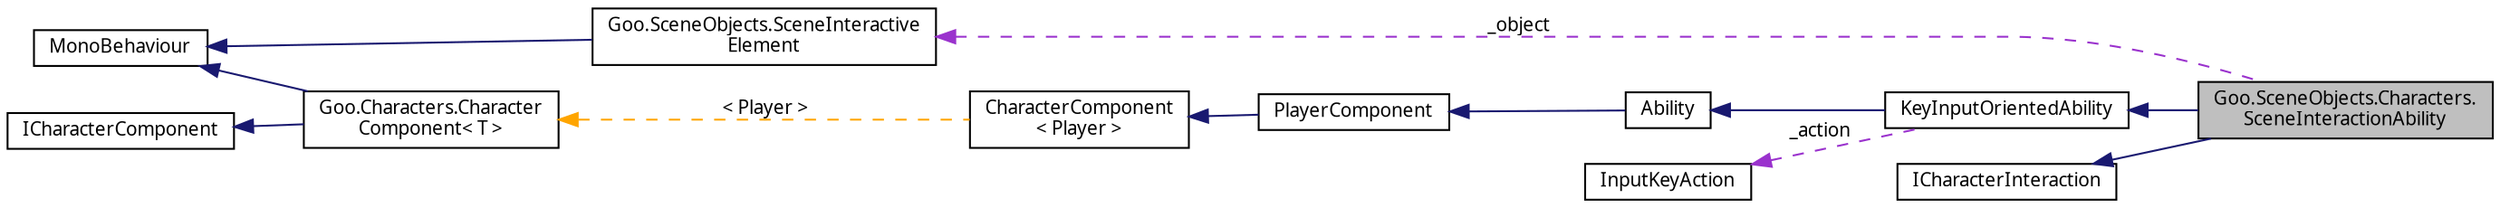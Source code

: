digraph "Goo.SceneObjects.Characters.SceneInteractionAbility"
{
 // LATEX_PDF_SIZE
  edge [fontname="Calibrii",fontsize="10",labelfontname="Calibrii",labelfontsize="10"];
  node [fontname="Calibrii",fontsize="10",shape=record];
  rankdir="LR";
  Node1 [label="Goo.SceneObjects.Characters.\lSceneInteractionAbility",height=0.2,width=0.4,color="black", fillcolor="grey75", style="filled", fontcolor="black",tooltip=" "];
  Node2 -> Node1 [dir="back",color="midnightblue",fontsize="10",style="solid",fontname="Calibrii"];
  Node2 [label="KeyInputOrientedAbility",height=0.2,width=0.4,color="black", fillcolor="white", style="filled",URL="$d1/da9/classGoo_1_1Characters_1_1Ability_1_1KeyInputOrientedAbility.html",tooltip=" "];
  Node3 -> Node2 [dir="back",color="midnightblue",fontsize="10",style="solid",fontname="Calibrii"];
  Node3 [label="Ability",height=0.2,width=0.4,color="black", fillcolor="white", style="filled",URL="$d1/db9/classGoo_1_1Characters_1_1Ability_1_1Ability.html",tooltip=" "];
  Node4 -> Node3 [dir="back",color="midnightblue",fontsize="10",style="solid",fontname="Calibrii"];
  Node4 [label="PlayerComponent",height=0.2,width=0.4,color="black", fillcolor="white", style="filled",URL="$d8/d97/classGoo_1_1Characters_1_1PlayerComponent.html",tooltip=" "];
  Node5 -> Node4 [dir="back",color="midnightblue",fontsize="10",style="solid",fontname="Calibrii"];
  Node5 [label="CharacterComponent\l\< Player \>",height=0.2,width=0.4,color="black", fillcolor="white", style="filled",URL="$d2/d2c/classGoo_1_1Characters_1_1CharacterComponent.html",tooltip=" "];
  Node6 -> Node5 [dir="back",color="orange",fontsize="10",style="dashed",label=" \< Player \>" ,fontname="Calibrii"];
  Node6 [label="Goo.Characters.Character\lComponent\< T \>",height=0.2,width=0.4,color="black", fillcolor="white", style="filled",URL="$d2/d2c/classGoo_1_1Characters_1_1CharacterComponent.html",tooltip=" "];
  Node7 -> Node6 [dir="back",color="midnightblue",fontsize="10",style="solid",fontname="Calibrii"];
  Node7 [label="MonoBehaviour",height=0.2,width=0.4,color="black", fillcolor="white", style="filled",tooltip=" "];
  Node8 -> Node6 [dir="back",color="midnightblue",fontsize="10",style="solid",fontname="Calibrii"];
  Node8 [label="ICharacterComponent",height=0.2,width=0.4,color="black", fillcolor="white", style="filled",URL="$d6/d11/interfaceGoo_1_1Characters_1_1ICharacterComponent.html",tooltip=" "];
  Node9 -> Node2 [dir="back",color="darkorchid3",fontsize="10",style="dashed",label=" _action" ,fontname="Calibrii"];
  Node9 [label="InputKeyAction",height=0.2,width=0.4,color="black", fillcolor="white", style="filled",URL="$db/d63/classInputKeyAction.html",tooltip=" "];
  Node10 -> Node1 [dir="back",color="midnightblue",fontsize="10",style="solid",fontname="Calibrii"];
  Node10 [label="ICharacterInteraction",height=0.2,width=0.4,color="black", fillcolor="white", style="filled",URL="$d2/d59/interfaceGoo_1_1SceneObjects_1_1ICharacterInteraction.html",tooltip=" "];
  Node11 -> Node1 [dir="back",color="darkorchid3",fontsize="10",style="dashed",label=" _object" ,fontname="Calibrii"];
  Node11 [label="Goo.SceneObjects.SceneInteractive\lElement",height=0.2,width=0.4,color="black", fillcolor="white", style="filled",URL="$dc/d58/classGoo_1_1SceneObjects_1_1SceneInteractiveElement.html",tooltip=" "];
  Node7 -> Node11 [dir="back",color="midnightblue",fontsize="10",style="solid",fontname="Calibrii"];
}
